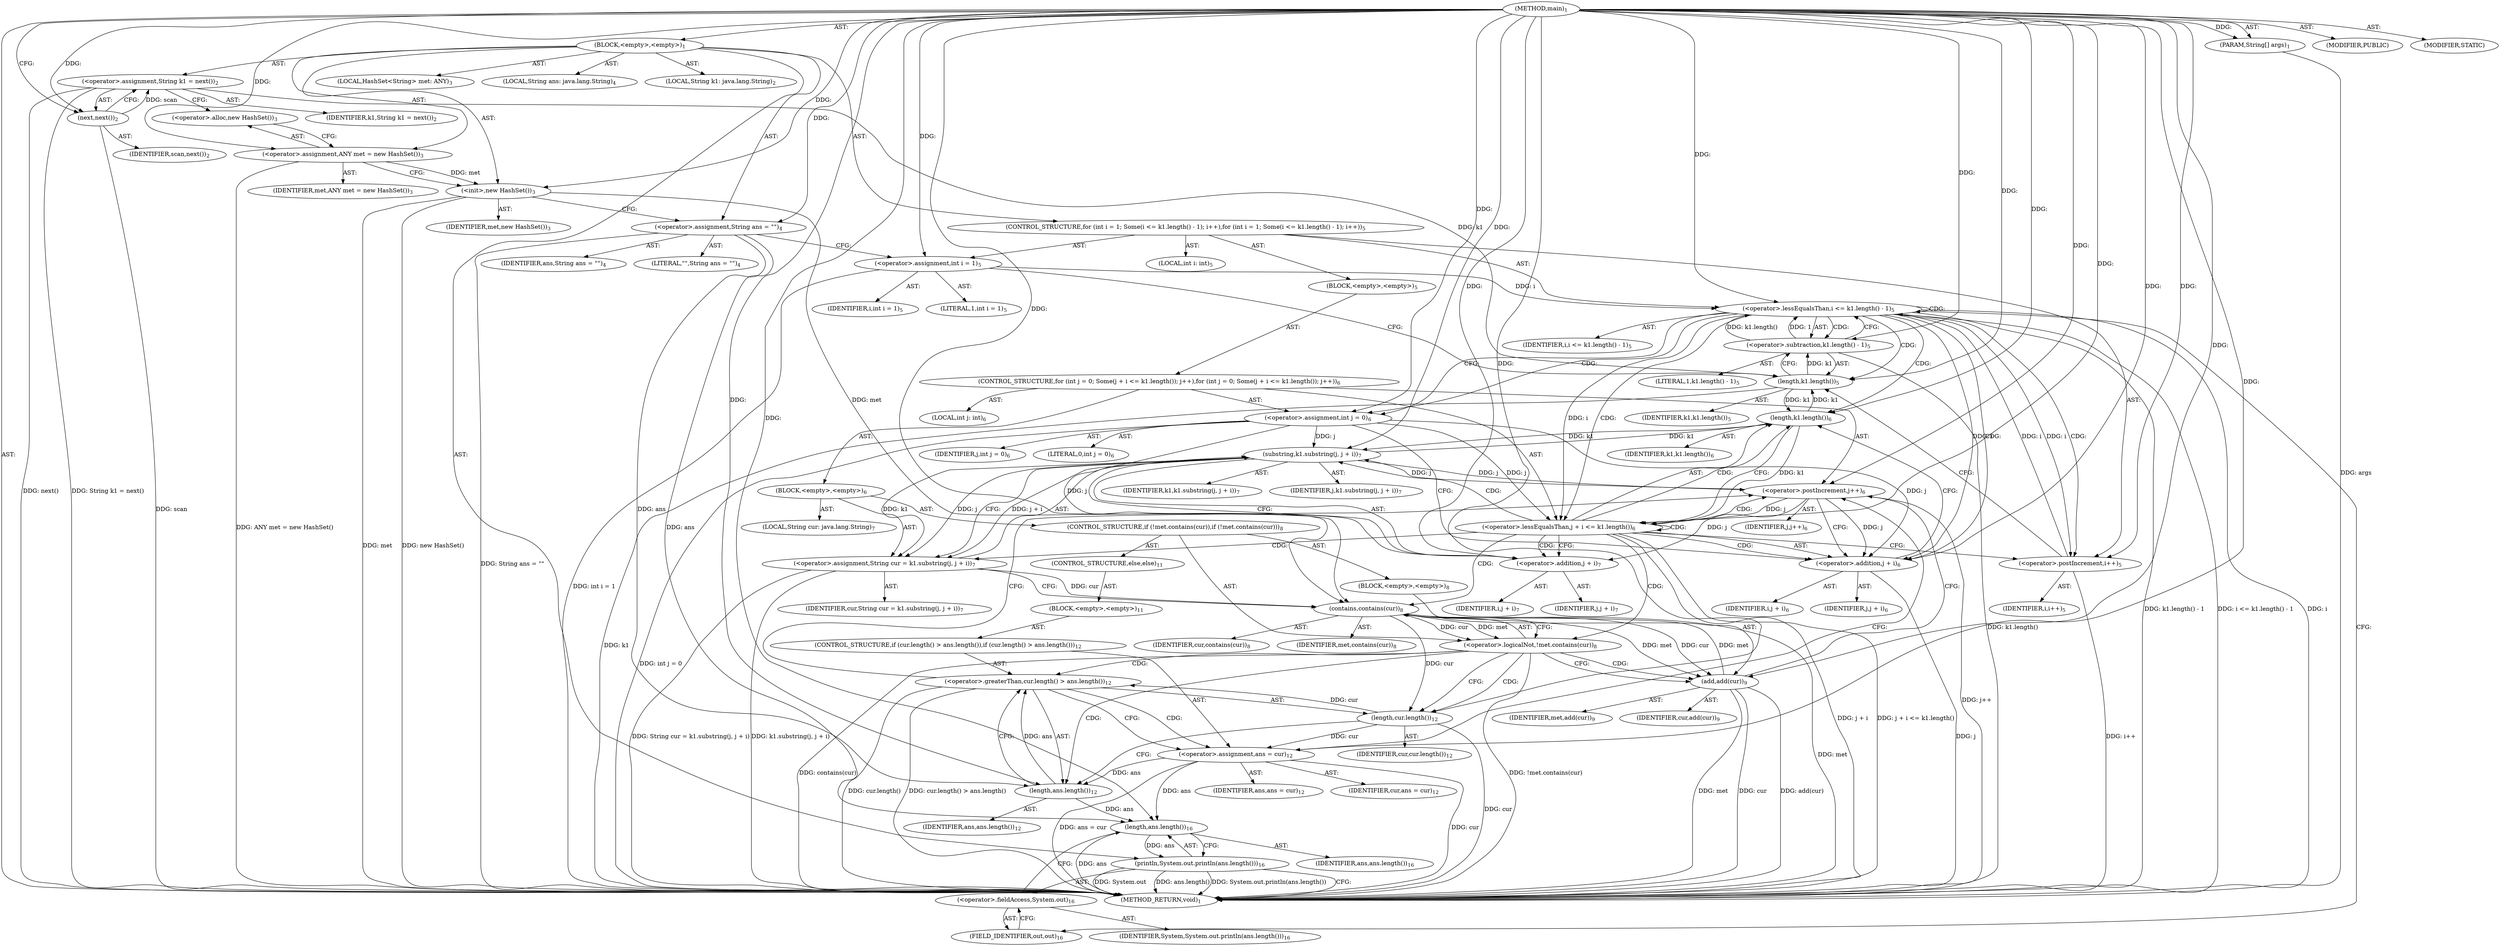 digraph "main" {  
"19" [label = <(METHOD,main)<SUB>1</SUB>> ]
"20" [label = <(PARAM,String[] args)<SUB>1</SUB>> ]
"21" [label = <(BLOCK,&lt;empty&gt;,&lt;empty&gt;)<SUB>1</SUB>> ]
"22" [label = <(LOCAL,String k1: java.lang.String)<SUB>2</SUB>> ]
"23" [label = <(&lt;operator&gt;.assignment,String k1 = next())<SUB>2</SUB>> ]
"24" [label = <(IDENTIFIER,k1,String k1 = next())<SUB>2</SUB>> ]
"25" [label = <(next,next())<SUB>2</SUB>> ]
"26" [label = <(IDENTIFIER,scan,next())<SUB>2</SUB>> ]
"4" [label = <(LOCAL,HashSet&lt;String&gt; met: ANY)<SUB>3</SUB>> ]
"27" [label = <(&lt;operator&gt;.assignment,ANY met = new HashSet())<SUB>3</SUB>> ]
"28" [label = <(IDENTIFIER,met,ANY met = new HashSet())<SUB>3</SUB>> ]
"29" [label = <(&lt;operator&gt;.alloc,new HashSet())<SUB>3</SUB>> ]
"30" [label = <(&lt;init&gt;,new HashSet())<SUB>3</SUB>> ]
"3" [label = <(IDENTIFIER,met,new HashSet())<SUB>3</SUB>> ]
"31" [label = <(LOCAL,String ans: java.lang.String)<SUB>4</SUB>> ]
"32" [label = <(&lt;operator&gt;.assignment,String ans = &quot;&quot;)<SUB>4</SUB>> ]
"33" [label = <(IDENTIFIER,ans,String ans = &quot;&quot;)<SUB>4</SUB>> ]
"34" [label = <(LITERAL,&quot;&quot;,String ans = &quot;&quot;)<SUB>4</SUB>> ]
"35" [label = <(CONTROL_STRUCTURE,for (int i = 1; Some(i &lt;= k1.length() - 1); i++),for (int i = 1; Some(i &lt;= k1.length() - 1); i++))<SUB>5</SUB>> ]
"36" [label = <(LOCAL,int i: int)<SUB>5</SUB>> ]
"37" [label = <(&lt;operator&gt;.assignment,int i = 1)<SUB>5</SUB>> ]
"38" [label = <(IDENTIFIER,i,int i = 1)<SUB>5</SUB>> ]
"39" [label = <(LITERAL,1,int i = 1)<SUB>5</SUB>> ]
"40" [label = <(&lt;operator&gt;.lessEqualsThan,i &lt;= k1.length() - 1)<SUB>5</SUB>> ]
"41" [label = <(IDENTIFIER,i,i &lt;= k1.length() - 1)<SUB>5</SUB>> ]
"42" [label = <(&lt;operator&gt;.subtraction,k1.length() - 1)<SUB>5</SUB>> ]
"43" [label = <(length,k1.length())<SUB>5</SUB>> ]
"44" [label = <(IDENTIFIER,k1,k1.length())<SUB>5</SUB>> ]
"45" [label = <(LITERAL,1,k1.length() - 1)<SUB>5</SUB>> ]
"46" [label = <(&lt;operator&gt;.postIncrement,i++)<SUB>5</SUB>> ]
"47" [label = <(IDENTIFIER,i,i++)<SUB>5</SUB>> ]
"48" [label = <(BLOCK,&lt;empty&gt;,&lt;empty&gt;)<SUB>5</SUB>> ]
"49" [label = <(CONTROL_STRUCTURE,for (int j = 0; Some(j + i &lt;= k1.length()); j++),for (int j = 0; Some(j + i &lt;= k1.length()); j++))<SUB>6</SUB>> ]
"50" [label = <(LOCAL,int j: int)<SUB>6</SUB>> ]
"51" [label = <(&lt;operator&gt;.assignment,int j = 0)<SUB>6</SUB>> ]
"52" [label = <(IDENTIFIER,j,int j = 0)<SUB>6</SUB>> ]
"53" [label = <(LITERAL,0,int j = 0)<SUB>6</SUB>> ]
"54" [label = <(&lt;operator&gt;.lessEqualsThan,j + i &lt;= k1.length())<SUB>6</SUB>> ]
"55" [label = <(&lt;operator&gt;.addition,j + i)<SUB>6</SUB>> ]
"56" [label = <(IDENTIFIER,j,j + i)<SUB>6</SUB>> ]
"57" [label = <(IDENTIFIER,i,j + i)<SUB>6</SUB>> ]
"58" [label = <(length,k1.length())<SUB>6</SUB>> ]
"59" [label = <(IDENTIFIER,k1,k1.length())<SUB>6</SUB>> ]
"60" [label = <(&lt;operator&gt;.postIncrement,j++)<SUB>6</SUB>> ]
"61" [label = <(IDENTIFIER,j,j++)<SUB>6</SUB>> ]
"62" [label = <(BLOCK,&lt;empty&gt;,&lt;empty&gt;)<SUB>6</SUB>> ]
"63" [label = <(LOCAL,String cur: java.lang.String)<SUB>7</SUB>> ]
"64" [label = <(&lt;operator&gt;.assignment,String cur = k1.substring(j, j + i))<SUB>7</SUB>> ]
"65" [label = <(IDENTIFIER,cur,String cur = k1.substring(j, j + i))<SUB>7</SUB>> ]
"66" [label = <(substring,k1.substring(j, j + i))<SUB>7</SUB>> ]
"67" [label = <(IDENTIFIER,k1,k1.substring(j, j + i))<SUB>7</SUB>> ]
"68" [label = <(IDENTIFIER,j,k1.substring(j, j + i))<SUB>7</SUB>> ]
"69" [label = <(&lt;operator&gt;.addition,j + i)<SUB>7</SUB>> ]
"70" [label = <(IDENTIFIER,j,j + i)<SUB>7</SUB>> ]
"71" [label = <(IDENTIFIER,i,j + i)<SUB>7</SUB>> ]
"72" [label = <(CONTROL_STRUCTURE,if (!met.contains(cur)),if (!met.contains(cur)))<SUB>8</SUB>> ]
"73" [label = <(&lt;operator&gt;.logicalNot,!met.contains(cur))<SUB>8</SUB>> ]
"74" [label = <(contains,contains(cur))<SUB>8</SUB>> ]
"75" [label = <(IDENTIFIER,met,contains(cur))<SUB>8</SUB>> ]
"76" [label = <(IDENTIFIER,cur,contains(cur))<SUB>8</SUB>> ]
"77" [label = <(BLOCK,&lt;empty&gt;,&lt;empty&gt;)<SUB>8</SUB>> ]
"78" [label = <(add,add(cur))<SUB>9</SUB>> ]
"79" [label = <(IDENTIFIER,met,add(cur))<SUB>9</SUB>> ]
"80" [label = <(IDENTIFIER,cur,add(cur))<SUB>9</SUB>> ]
"81" [label = <(CONTROL_STRUCTURE,else,else)<SUB>11</SUB>> ]
"82" [label = <(BLOCK,&lt;empty&gt;,&lt;empty&gt;)<SUB>11</SUB>> ]
"83" [label = <(CONTROL_STRUCTURE,if (cur.length() &gt; ans.length()),if (cur.length() &gt; ans.length()))<SUB>12</SUB>> ]
"84" [label = <(&lt;operator&gt;.greaterThan,cur.length() &gt; ans.length())<SUB>12</SUB>> ]
"85" [label = <(length,cur.length())<SUB>12</SUB>> ]
"86" [label = <(IDENTIFIER,cur,cur.length())<SUB>12</SUB>> ]
"87" [label = <(length,ans.length())<SUB>12</SUB>> ]
"88" [label = <(IDENTIFIER,ans,ans.length())<SUB>12</SUB>> ]
"89" [label = <(&lt;operator&gt;.assignment,ans = cur)<SUB>12</SUB>> ]
"90" [label = <(IDENTIFIER,ans,ans = cur)<SUB>12</SUB>> ]
"91" [label = <(IDENTIFIER,cur,ans = cur)<SUB>12</SUB>> ]
"92" [label = <(println,System.out.println(ans.length()))<SUB>16</SUB>> ]
"93" [label = <(&lt;operator&gt;.fieldAccess,System.out)<SUB>16</SUB>> ]
"94" [label = <(IDENTIFIER,System,System.out.println(ans.length()))<SUB>16</SUB>> ]
"95" [label = <(FIELD_IDENTIFIER,out,out)<SUB>16</SUB>> ]
"96" [label = <(length,ans.length())<SUB>16</SUB>> ]
"97" [label = <(IDENTIFIER,ans,ans.length())<SUB>16</SUB>> ]
"98" [label = <(MODIFIER,PUBLIC)> ]
"99" [label = <(MODIFIER,STATIC)> ]
"100" [label = <(METHOD_RETURN,void)<SUB>1</SUB>> ]
  "19" -> "20"  [ label = "AST: "] 
  "19" -> "21"  [ label = "AST: "] 
  "19" -> "98"  [ label = "AST: "] 
  "19" -> "99"  [ label = "AST: "] 
  "19" -> "100"  [ label = "AST: "] 
  "21" -> "22"  [ label = "AST: "] 
  "21" -> "23"  [ label = "AST: "] 
  "21" -> "4"  [ label = "AST: "] 
  "21" -> "27"  [ label = "AST: "] 
  "21" -> "30"  [ label = "AST: "] 
  "21" -> "31"  [ label = "AST: "] 
  "21" -> "32"  [ label = "AST: "] 
  "21" -> "35"  [ label = "AST: "] 
  "21" -> "92"  [ label = "AST: "] 
  "23" -> "24"  [ label = "AST: "] 
  "23" -> "25"  [ label = "AST: "] 
  "25" -> "26"  [ label = "AST: "] 
  "27" -> "28"  [ label = "AST: "] 
  "27" -> "29"  [ label = "AST: "] 
  "30" -> "3"  [ label = "AST: "] 
  "32" -> "33"  [ label = "AST: "] 
  "32" -> "34"  [ label = "AST: "] 
  "35" -> "36"  [ label = "AST: "] 
  "35" -> "37"  [ label = "AST: "] 
  "35" -> "40"  [ label = "AST: "] 
  "35" -> "46"  [ label = "AST: "] 
  "35" -> "48"  [ label = "AST: "] 
  "37" -> "38"  [ label = "AST: "] 
  "37" -> "39"  [ label = "AST: "] 
  "40" -> "41"  [ label = "AST: "] 
  "40" -> "42"  [ label = "AST: "] 
  "42" -> "43"  [ label = "AST: "] 
  "42" -> "45"  [ label = "AST: "] 
  "43" -> "44"  [ label = "AST: "] 
  "46" -> "47"  [ label = "AST: "] 
  "48" -> "49"  [ label = "AST: "] 
  "49" -> "50"  [ label = "AST: "] 
  "49" -> "51"  [ label = "AST: "] 
  "49" -> "54"  [ label = "AST: "] 
  "49" -> "60"  [ label = "AST: "] 
  "49" -> "62"  [ label = "AST: "] 
  "51" -> "52"  [ label = "AST: "] 
  "51" -> "53"  [ label = "AST: "] 
  "54" -> "55"  [ label = "AST: "] 
  "54" -> "58"  [ label = "AST: "] 
  "55" -> "56"  [ label = "AST: "] 
  "55" -> "57"  [ label = "AST: "] 
  "58" -> "59"  [ label = "AST: "] 
  "60" -> "61"  [ label = "AST: "] 
  "62" -> "63"  [ label = "AST: "] 
  "62" -> "64"  [ label = "AST: "] 
  "62" -> "72"  [ label = "AST: "] 
  "64" -> "65"  [ label = "AST: "] 
  "64" -> "66"  [ label = "AST: "] 
  "66" -> "67"  [ label = "AST: "] 
  "66" -> "68"  [ label = "AST: "] 
  "66" -> "69"  [ label = "AST: "] 
  "69" -> "70"  [ label = "AST: "] 
  "69" -> "71"  [ label = "AST: "] 
  "72" -> "73"  [ label = "AST: "] 
  "72" -> "77"  [ label = "AST: "] 
  "72" -> "81"  [ label = "AST: "] 
  "73" -> "74"  [ label = "AST: "] 
  "74" -> "75"  [ label = "AST: "] 
  "74" -> "76"  [ label = "AST: "] 
  "77" -> "78"  [ label = "AST: "] 
  "78" -> "79"  [ label = "AST: "] 
  "78" -> "80"  [ label = "AST: "] 
  "81" -> "82"  [ label = "AST: "] 
  "82" -> "83"  [ label = "AST: "] 
  "83" -> "84"  [ label = "AST: "] 
  "83" -> "89"  [ label = "AST: "] 
  "84" -> "85"  [ label = "AST: "] 
  "84" -> "87"  [ label = "AST: "] 
  "85" -> "86"  [ label = "AST: "] 
  "87" -> "88"  [ label = "AST: "] 
  "89" -> "90"  [ label = "AST: "] 
  "89" -> "91"  [ label = "AST: "] 
  "92" -> "93"  [ label = "AST: "] 
  "92" -> "96"  [ label = "AST: "] 
  "93" -> "94"  [ label = "AST: "] 
  "93" -> "95"  [ label = "AST: "] 
  "96" -> "97"  [ label = "AST: "] 
  "23" -> "29"  [ label = "CFG: "] 
  "27" -> "30"  [ label = "CFG: "] 
  "30" -> "32"  [ label = "CFG: "] 
  "32" -> "37"  [ label = "CFG: "] 
  "92" -> "100"  [ label = "CFG: "] 
  "25" -> "23"  [ label = "CFG: "] 
  "29" -> "27"  [ label = "CFG: "] 
  "37" -> "43"  [ label = "CFG: "] 
  "40" -> "51"  [ label = "CFG: "] 
  "40" -> "95"  [ label = "CFG: "] 
  "46" -> "43"  [ label = "CFG: "] 
  "93" -> "96"  [ label = "CFG: "] 
  "96" -> "92"  [ label = "CFG: "] 
  "42" -> "40"  [ label = "CFG: "] 
  "95" -> "93"  [ label = "CFG: "] 
  "43" -> "42"  [ label = "CFG: "] 
  "51" -> "55"  [ label = "CFG: "] 
  "54" -> "69"  [ label = "CFG: "] 
  "54" -> "46"  [ label = "CFG: "] 
  "60" -> "55"  [ label = "CFG: "] 
  "55" -> "58"  [ label = "CFG: "] 
  "58" -> "54"  [ label = "CFG: "] 
  "64" -> "74"  [ label = "CFG: "] 
  "66" -> "64"  [ label = "CFG: "] 
  "73" -> "78"  [ label = "CFG: "] 
  "73" -> "85"  [ label = "CFG: "] 
  "69" -> "66"  [ label = "CFG: "] 
  "74" -> "73"  [ label = "CFG: "] 
  "78" -> "60"  [ label = "CFG: "] 
  "84" -> "89"  [ label = "CFG: "] 
  "84" -> "60"  [ label = "CFG: "] 
  "89" -> "60"  [ label = "CFG: "] 
  "85" -> "87"  [ label = "CFG: "] 
  "87" -> "84"  [ label = "CFG: "] 
  "19" -> "25"  [ label = "CFG: "] 
  "20" -> "100"  [ label = "DDG: args"] 
  "23" -> "100"  [ label = "DDG: next()"] 
  "23" -> "100"  [ label = "DDG: String k1 = next()"] 
  "27" -> "100"  [ label = "DDG: ANY met = new HashSet()"] 
  "30" -> "100"  [ label = "DDG: met"] 
  "30" -> "100"  [ label = "DDG: new HashSet()"] 
  "32" -> "100"  [ label = "DDG: String ans = &quot;&quot;"] 
  "37" -> "100"  [ label = "DDG: int i = 1"] 
  "40" -> "100"  [ label = "DDG: i"] 
  "43" -> "100"  [ label = "DDG: k1"] 
  "42" -> "100"  [ label = "DDG: k1.length()"] 
  "40" -> "100"  [ label = "DDG: k1.length() - 1"] 
  "40" -> "100"  [ label = "DDG: i &lt;= k1.length() - 1"] 
  "92" -> "100"  [ label = "DDG: System.out"] 
  "96" -> "100"  [ label = "DDG: ans"] 
  "92" -> "100"  [ label = "DDG: ans.length()"] 
  "92" -> "100"  [ label = "DDG: System.out.println(ans.length())"] 
  "51" -> "100"  [ label = "DDG: int j = 0"] 
  "55" -> "100"  [ label = "DDG: j"] 
  "54" -> "100"  [ label = "DDG: j + i"] 
  "54" -> "100"  [ label = "DDG: j + i &lt;= k1.length()"] 
  "46" -> "100"  [ label = "DDG: i++"] 
  "64" -> "100"  [ label = "DDG: k1.substring(j, j + i)"] 
  "64" -> "100"  [ label = "DDG: String cur = k1.substring(j, j + i)"] 
  "74" -> "100"  [ label = "DDG: met"] 
  "73" -> "100"  [ label = "DDG: contains(cur)"] 
  "73" -> "100"  [ label = "DDG: !met.contains(cur)"] 
  "85" -> "100"  [ label = "DDG: cur"] 
  "84" -> "100"  [ label = "DDG: cur.length()"] 
  "84" -> "100"  [ label = "DDG: cur.length() &gt; ans.length()"] 
  "89" -> "100"  [ label = "DDG: cur"] 
  "89" -> "100"  [ label = "DDG: ans = cur"] 
  "78" -> "100"  [ label = "DDG: met"] 
  "78" -> "100"  [ label = "DDG: cur"] 
  "78" -> "100"  [ label = "DDG: add(cur)"] 
  "60" -> "100"  [ label = "DDG: j++"] 
  "25" -> "100"  [ label = "DDG: scan"] 
  "19" -> "20"  [ label = "DDG: "] 
  "25" -> "23"  [ label = "DDG: scan"] 
  "19" -> "27"  [ label = "DDG: "] 
  "19" -> "32"  [ label = "DDG: "] 
  "27" -> "30"  [ label = "DDG: met"] 
  "19" -> "30"  [ label = "DDG: "] 
  "19" -> "37"  [ label = "DDG: "] 
  "96" -> "92"  [ label = "DDG: ans"] 
  "19" -> "25"  [ label = "DDG: "] 
  "37" -> "40"  [ label = "DDG: i"] 
  "46" -> "40"  [ label = "DDG: i"] 
  "19" -> "40"  [ label = "DDG: "] 
  "42" -> "40"  [ label = "DDG: k1.length()"] 
  "42" -> "40"  [ label = "DDG: 1"] 
  "19" -> "46"  [ label = "DDG: "] 
  "40" -> "46"  [ label = "DDG: i"] 
  "32" -> "96"  [ label = "DDG: ans"] 
  "87" -> "96"  [ label = "DDG: ans"] 
  "89" -> "96"  [ label = "DDG: ans"] 
  "19" -> "96"  [ label = "DDG: "] 
  "43" -> "42"  [ label = "DDG: k1"] 
  "19" -> "42"  [ label = "DDG: "] 
  "19" -> "51"  [ label = "DDG: "] 
  "23" -> "43"  [ label = "DDG: k1"] 
  "58" -> "43"  [ label = "DDG: k1"] 
  "19" -> "43"  [ label = "DDG: "] 
  "51" -> "54"  [ label = "DDG: j"] 
  "60" -> "54"  [ label = "DDG: j"] 
  "19" -> "54"  [ label = "DDG: "] 
  "40" -> "54"  [ label = "DDG: i"] 
  "58" -> "54"  [ label = "DDG: k1"] 
  "66" -> "60"  [ label = "DDG: j"] 
  "19" -> "60"  [ label = "DDG: "] 
  "66" -> "64"  [ label = "DDG: k1"] 
  "66" -> "64"  [ label = "DDG: j"] 
  "66" -> "64"  [ label = "DDG: j + i"] 
  "51" -> "55"  [ label = "DDG: j"] 
  "60" -> "55"  [ label = "DDG: j"] 
  "19" -> "55"  [ label = "DDG: "] 
  "40" -> "55"  [ label = "DDG: i"] 
  "43" -> "58"  [ label = "DDG: k1"] 
  "66" -> "58"  [ label = "DDG: k1"] 
  "19" -> "58"  [ label = "DDG: "] 
  "58" -> "66"  [ label = "DDG: k1"] 
  "19" -> "66"  [ label = "DDG: "] 
  "51" -> "66"  [ label = "DDG: j"] 
  "60" -> "66"  [ label = "DDG: j"] 
  "74" -> "73"  [ label = "DDG: met"] 
  "74" -> "73"  [ label = "DDG: cur"] 
  "19" -> "69"  [ label = "DDG: "] 
  "51" -> "69"  [ label = "DDG: j"] 
  "60" -> "69"  [ label = "DDG: j"] 
  "30" -> "74"  [ label = "DDG: met"] 
  "78" -> "74"  [ label = "DDG: met"] 
  "19" -> "74"  [ label = "DDG: "] 
  "64" -> "74"  [ label = "DDG: cur"] 
  "74" -> "78"  [ label = "DDG: met"] 
  "19" -> "78"  [ label = "DDG: "] 
  "74" -> "78"  [ label = "DDG: cur"] 
  "85" -> "89"  [ label = "DDG: cur"] 
  "19" -> "89"  [ label = "DDG: "] 
  "85" -> "84"  [ label = "DDG: cur"] 
  "87" -> "84"  [ label = "DDG: ans"] 
  "74" -> "85"  [ label = "DDG: cur"] 
  "19" -> "85"  [ label = "DDG: "] 
  "32" -> "87"  [ label = "DDG: ans"] 
  "89" -> "87"  [ label = "DDG: ans"] 
  "19" -> "87"  [ label = "DDG: "] 
  "40" -> "58"  [ label = "CDG: "] 
  "40" -> "42"  [ label = "CDG: "] 
  "40" -> "51"  [ label = "CDG: "] 
  "40" -> "46"  [ label = "CDG: "] 
  "40" -> "40"  [ label = "CDG: "] 
  "40" -> "55"  [ label = "CDG: "] 
  "40" -> "54"  [ label = "CDG: "] 
  "40" -> "43"  [ label = "CDG: "] 
  "54" -> "58"  [ label = "CDG: "] 
  "54" -> "60"  [ label = "CDG: "] 
  "54" -> "73"  [ label = "CDG: "] 
  "54" -> "64"  [ label = "CDG: "] 
  "54" -> "66"  [ label = "CDG: "] 
  "54" -> "69"  [ label = "CDG: "] 
  "54" -> "74"  [ label = "CDG: "] 
  "54" -> "55"  [ label = "CDG: "] 
  "54" -> "54"  [ label = "CDG: "] 
  "73" -> "84"  [ label = "CDG: "] 
  "73" -> "85"  [ label = "CDG: "] 
  "73" -> "87"  [ label = "CDG: "] 
  "73" -> "78"  [ label = "CDG: "] 
  "84" -> "89"  [ label = "CDG: "] 
}
